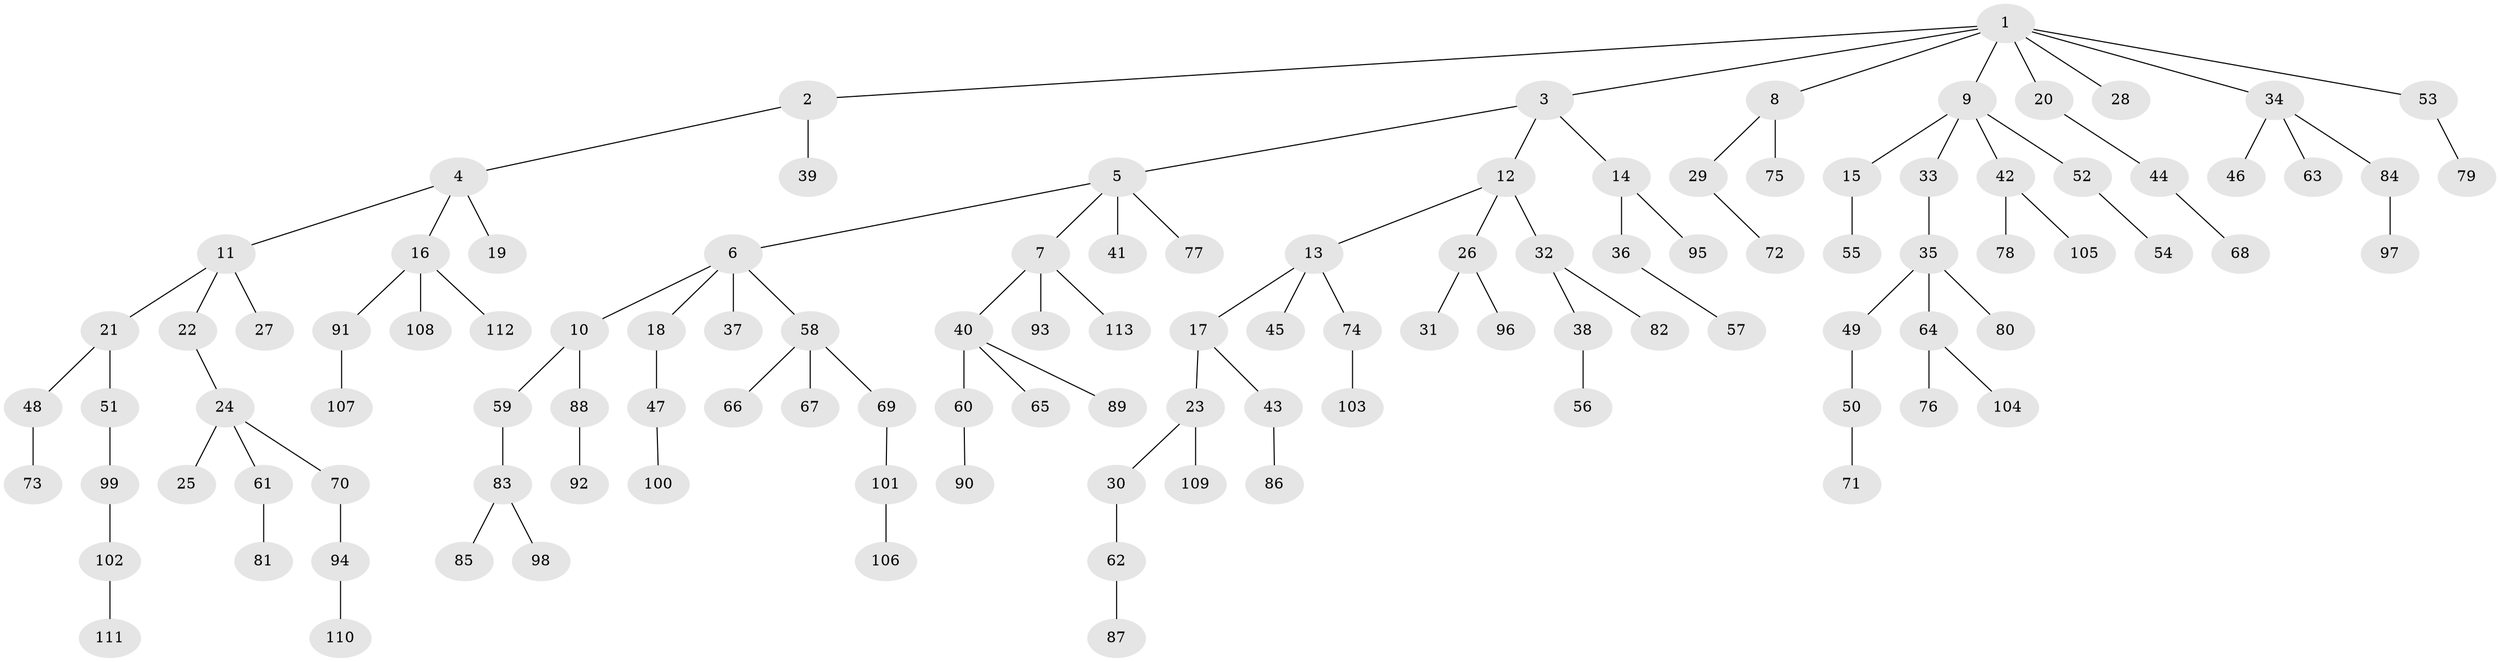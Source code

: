 // Generated by graph-tools (version 1.1) at 2025/26/03/09/25 03:26:27]
// undirected, 113 vertices, 112 edges
graph export_dot {
graph [start="1"]
  node [color=gray90,style=filled];
  1;
  2;
  3;
  4;
  5;
  6;
  7;
  8;
  9;
  10;
  11;
  12;
  13;
  14;
  15;
  16;
  17;
  18;
  19;
  20;
  21;
  22;
  23;
  24;
  25;
  26;
  27;
  28;
  29;
  30;
  31;
  32;
  33;
  34;
  35;
  36;
  37;
  38;
  39;
  40;
  41;
  42;
  43;
  44;
  45;
  46;
  47;
  48;
  49;
  50;
  51;
  52;
  53;
  54;
  55;
  56;
  57;
  58;
  59;
  60;
  61;
  62;
  63;
  64;
  65;
  66;
  67;
  68;
  69;
  70;
  71;
  72;
  73;
  74;
  75;
  76;
  77;
  78;
  79;
  80;
  81;
  82;
  83;
  84;
  85;
  86;
  87;
  88;
  89;
  90;
  91;
  92;
  93;
  94;
  95;
  96;
  97;
  98;
  99;
  100;
  101;
  102;
  103;
  104;
  105;
  106;
  107;
  108;
  109;
  110;
  111;
  112;
  113;
  1 -- 2;
  1 -- 3;
  1 -- 8;
  1 -- 9;
  1 -- 20;
  1 -- 28;
  1 -- 34;
  1 -- 53;
  2 -- 4;
  2 -- 39;
  3 -- 5;
  3 -- 12;
  3 -- 14;
  4 -- 11;
  4 -- 16;
  4 -- 19;
  5 -- 6;
  5 -- 7;
  5 -- 41;
  5 -- 77;
  6 -- 10;
  6 -- 18;
  6 -- 37;
  6 -- 58;
  7 -- 40;
  7 -- 93;
  7 -- 113;
  8 -- 29;
  8 -- 75;
  9 -- 15;
  9 -- 33;
  9 -- 42;
  9 -- 52;
  10 -- 59;
  10 -- 88;
  11 -- 21;
  11 -- 22;
  11 -- 27;
  12 -- 13;
  12 -- 26;
  12 -- 32;
  13 -- 17;
  13 -- 45;
  13 -- 74;
  14 -- 36;
  14 -- 95;
  15 -- 55;
  16 -- 91;
  16 -- 108;
  16 -- 112;
  17 -- 23;
  17 -- 43;
  18 -- 47;
  20 -- 44;
  21 -- 48;
  21 -- 51;
  22 -- 24;
  23 -- 30;
  23 -- 109;
  24 -- 25;
  24 -- 61;
  24 -- 70;
  26 -- 31;
  26 -- 96;
  29 -- 72;
  30 -- 62;
  32 -- 38;
  32 -- 82;
  33 -- 35;
  34 -- 46;
  34 -- 63;
  34 -- 84;
  35 -- 49;
  35 -- 64;
  35 -- 80;
  36 -- 57;
  38 -- 56;
  40 -- 60;
  40 -- 65;
  40 -- 89;
  42 -- 78;
  42 -- 105;
  43 -- 86;
  44 -- 68;
  47 -- 100;
  48 -- 73;
  49 -- 50;
  50 -- 71;
  51 -- 99;
  52 -- 54;
  53 -- 79;
  58 -- 66;
  58 -- 67;
  58 -- 69;
  59 -- 83;
  60 -- 90;
  61 -- 81;
  62 -- 87;
  64 -- 76;
  64 -- 104;
  69 -- 101;
  70 -- 94;
  74 -- 103;
  83 -- 85;
  83 -- 98;
  84 -- 97;
  88 -- 92;
  91 -- 107;
  94 -- 110;
  99 -- 102;
  101 -- 106;
  102 -- 111;
}
